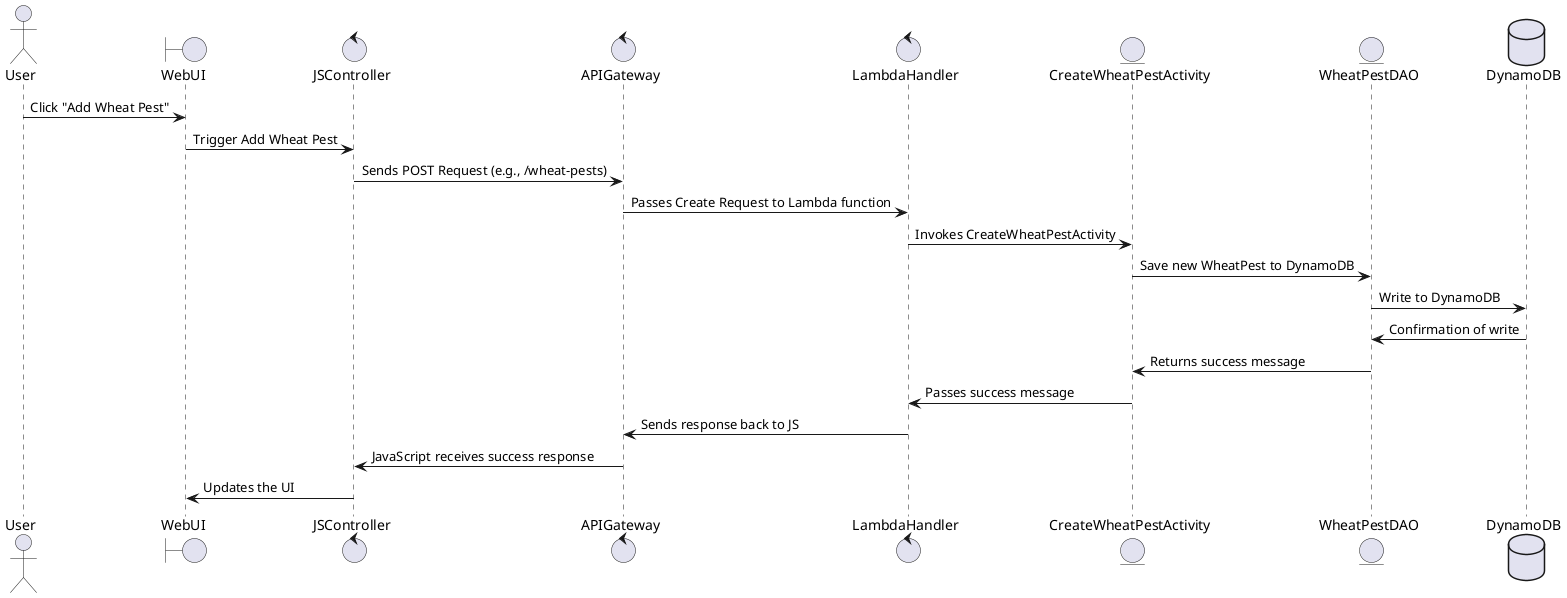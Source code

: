 @startuml
actor User as Client
boundary WebUI as Frontend
control JSController as JS
control APIGateway as API
control LambdaHandler as Lambda
entity CreateWheatPestActivity as CreateActivity
entity WheatPestDAO as DAO
database DynamoDB

Client -> Frontend : Click "Add Wheat Pest"
Frontend -> JS : Trigger Add Wheat Pest
JS -> API : Sends POST Request (e.g., /wheat-pests)
API -> Lambda : Passes Create Request to Lambda function
Lambda -> CreateActivity : Invokes CreateWheatPestActivity
CreateActivity -> DAO : Save new WheatPest to DynamoDB
DAO -> DynamoDB : Write to DynamoDB
DynamoDB -> DAO : Confirmation of write
DAO -> CreateActivity : Returns success message
CreateActivity -> Lambda : Passes success message
Lambda -> API : Sends response back to JS
API -> JS : JavaScript receives success response
JS -> Frontend : Updates the UI
@enduml

